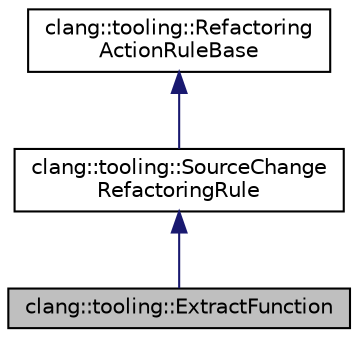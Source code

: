 digraph "clang::tooling::ExtractFunction"
{
 // LATEX_PDF_SIZE
  bgcolor="transparent";
  edge [fontname="Helvetica",fontsize="10",labelfontname="Helvetica",labelfontsize="10"];
  node [fontname="Helvetica",fontsize="10",shape=record];
  Node1 [label="clang::tooling::ExtractFunction",height=0.2,width=0.4,color="black", fillcolor="grey75", style="filled", fontcolor="black",tooltip="An \"Extract Function\" refactoring moves code into a new function that's then called from the place wh..."];
  Node2 -> Node1 [dir="back",color="midnightblue",fontsize="10",style="solid",fontname="Helvetica"];
  Node2 [label="clang::tooling::SourceChange\lRefactoringRule",height=0.2,width=0.4,color="black",URL="$classclang_1_1tooling_1_1SourceChangeRefactoringRule.html",tooltip="A type of refactoring action rule that produces source replacements in the form of atomic changes."];
  Node3 -> Node2 [dir="back",color="midnightblue",fontsize="10",style="solid",fontname="Helvetica"];
  Node3 [label="clang::tooling::Refactoring\lActionRuleBase",height=0.2,width=0.4,color="black",URL="$classclang_1_1tooling_1_1RefactoringActionRuleBase.html",tooltip="A common refactoring action rule interface that defines the 'invoke' function that performs the refac..."];
}
